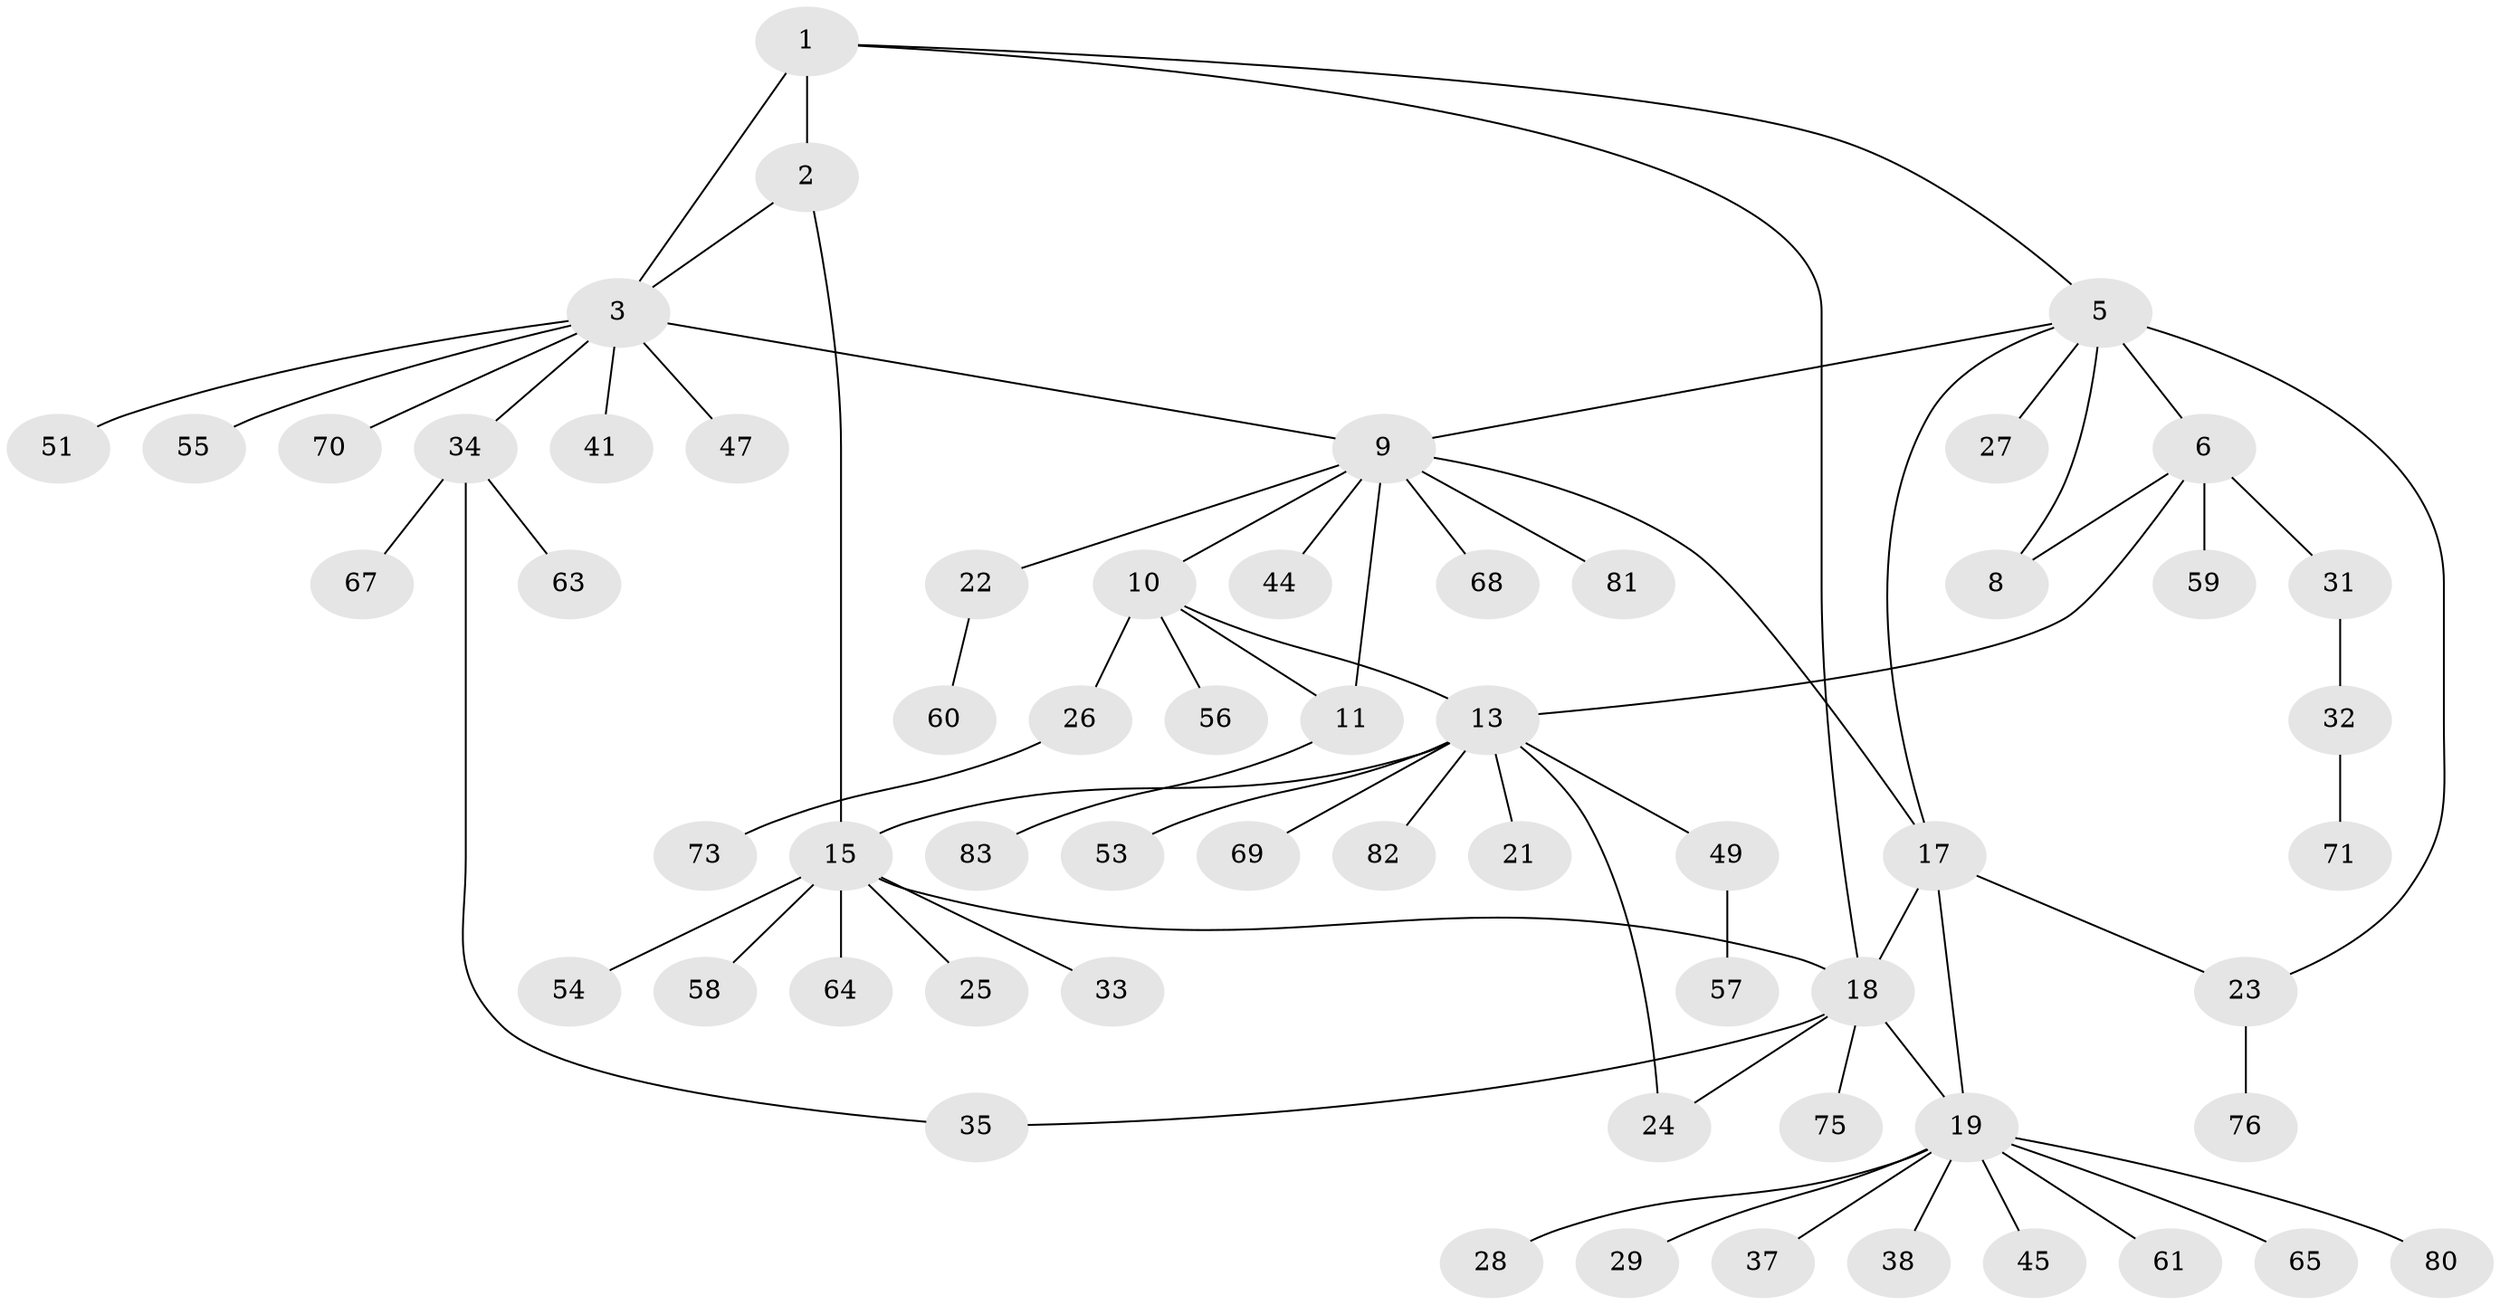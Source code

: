 // Generated by graph-tools (version 1.1) at 2025/52/02/27/25 19:52:22]
// undirected, 60 vertices, 72 edges
graph export_dot {
graph [start="1"]
  node [color=gray90,style=filled];
  1 [super="+4"];
  2 [super="+62"];
  3 [super="+40"];
  5 [super="+7"];
  6 [super="+30"];
  8 [super="+52"];
  9 [super="+12"];
  10;
  11 [super="+66"];
  13 [super="+14"];
  15 [super="+16"];
  17 [super="+20"];
  18 [super="+74"];
  19 [super="+36"];
  21;
  22 [super="+43"];
  23 [super="+50"];
  24;
  25 [super="+78"];
  26 [super="+48"];
  27 [super="+42"];
  28;
  29;
  31;
  32 [super="+46"];
  33;
  34 [super="+39"];
  35 [super="+79"];
  37;
  38;
  41;
  44;
  45;
  47;
  49 [super="+77"];
  51;
  53;
  54;
  55;
  56;
  57;
  58;
  59;
  60;
  61;
  63;
  64;
  65;
  67;
  68;
  69;
  70 [super="+72"];
  71;
  73;
  75;
  76;
  80;
  81;
  82;
  83;
  1 -- 2 [weight=2];
  1 -- 3 [weight=2];
  1 -- 18;
  1 -- 5;
  2 -- 3;
  2 -- 15;
  3 -- 9;
  3 -- 34;
  3 -- 41;
  3 -- 47;
  3 -- 51;
  3 -- 55;
  3 -- 70;
  5 -- 6 [weight=2];
  5 -- 8 [weight=2];
  5 -- 9;
  5 -- 23;
  5 -- 27;
  5 -- 17;
  6 -- 8;
  6 -- 31;
  6 -- 59;
  6 -- 13;
  9 -- 10 [weight=2];
  9 -- 11 [weight=2];
  9 -- 22;
  9 -- 17;
  9 -- 81;
  9 -- 68;
  9 -- 44;
  10 -- 11;
  10 -- 13;
  10 -- 26;
  10 -- 56;
  11 -- 83;
  13 -- 15 [weight=4];
  13 -- 21;
  13 -- 69;
  13 -- 49;
  13 -- 82;
  13 -- 53;
  13 -- 24;
  15 -- 18;
  15 -- 25;
  15 -- 33;
  15 -- 54;
  15 -- 58;
  15 -- 64;
  17 -- 18 [weight=2];
  17 -- 19 [weight=2];
  17 -- 23;
  18 -- 19;
  18 -- 24;
  18 -- 75;
  18 -- 35;
  19 -- 28;
  19 -- 29;
  19 -- 37;
  19 -- 38;
  19 -- 45;
  19 -- 61;
  19 -- 65;
  19 -- 80;
  22 -- 60;
  23 -- 76;
  26 -- 73;
  31 -- 32;
  32 -- 71;
  34 -- 35;
  34 -- 63;
  34 -- 67;
  49 -- 57;
}
